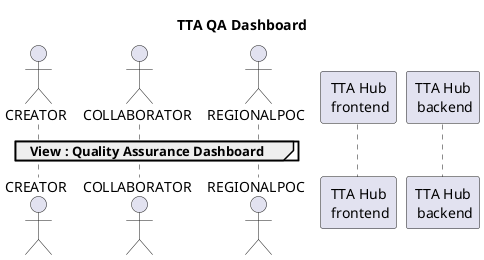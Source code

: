 @startuml

title "TTA QA Dashboard"

actor CREATOR as CR
actor COLLABORATOR as CL
actor REGIONALPOC as RPOC
participant "TTA Hub\n frontend" as FRONTEND
participant "TTA Hub\n backend" as BACKEND

group View : Quality Assurance Dashboard
' not yet implemented
end

@enduml